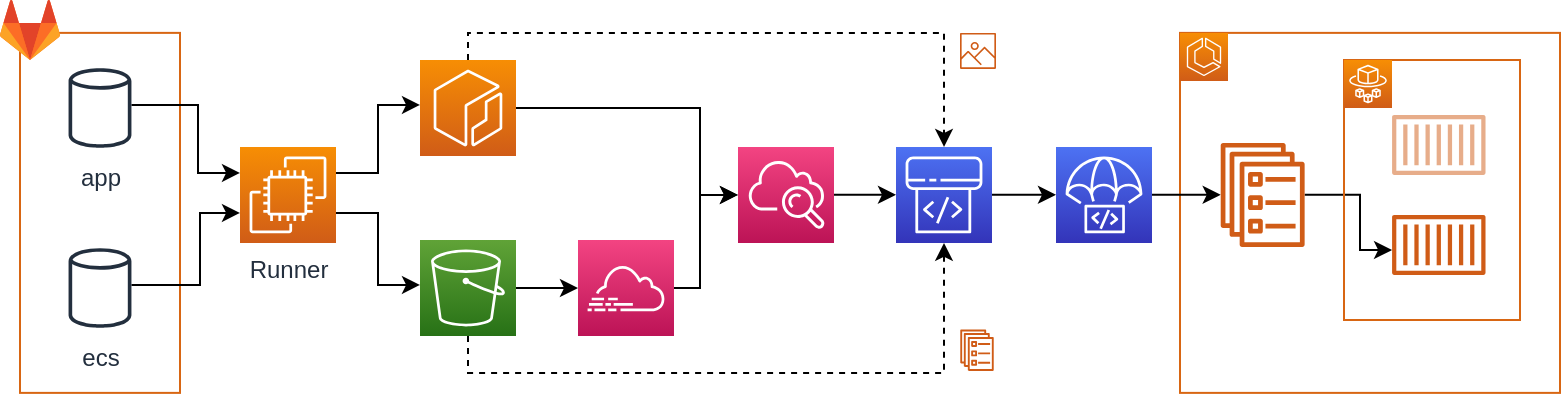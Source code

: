 <mxfile version="12.9.13" type="device"><diagram id="Iqn02m987E_1Y6RsaODK" name="CICD"><mxGraphModel dx="946" dy="680" grid="1" gridSize="10" guides="1" tooltips="1" connect="1" arrows="1" fold="1" page="1" pageScale="1" pageWidth="827" pageHeight="1169" math="0" shadow="0"><root><mxCell id="TXsu97STiCOG9BQ06nFb-0"/><mxCell id="TXsu97STiCOG9BQ06nFb-1" parent="TXsu97STiCOG9BQ06nFb-0"/><mxCell id="jmu_tiYD6_GEUumzkb44-0" value="" style="rounded=0;whiteSpace=wrap;html=1;strokeColor=#D86613;fillColor=none;" parent="TXsu97STiCOG9BQ06nFb-1" vertex="1"><mxGeometry x="610" y="116.44" width="190" height="180" as="geometry"/></mxCell><mxCell id="jmu_tiYD6_GEUumzkb44-1" value="" style="outlineConnect=0;fontColor=#232F3E;gradientColor=#F78E04;gradientDirection=north;fillColor=#D05C17;strokeColor=#ffffff;dashed=0;verticalLabelPosition=bottom;verticalAlign=top;align=center;html=1;fontSize=12;fontStyle=0;aspect=fixed;shape=mxgraph.aws4.resourceIcon;resIcon=mxgraph.aws4.ecs;" parent="TXsu97STiCOG9BQ06nFb-1" vertex="1"><mxGeometry x="610" y="116.44" width="24" height="24" as="geometry"/></mxCell><mxCell id="euKfv0HWNEc7ueXWT4n4-0" value="" style="rounded=0;whiteSpace=wrap;html=1;strokeColor=#D86613;fillColor=none;" parent="TXsu97STiCOG9BQ06nFb-1" vertex="1"><mxGeometry x="30" y="116.44" width="80" height="180" as="geometry"/></mxCell><mxCell id="CHHyB4FnQIO_N6Z5i6d3-9" style="edgeStyle=orthogonalEdgeStyle;rounded=0;orthogonalLoop=1;jettySize=auto;html=1;endArrow=none;endFill=0;startArrow=classic;startFill=1;" parent="TXsu97STiCOG9BQ06nFb-1" source="mHzoulwclUu3AxQmjZOi-0" target="OyFzKP3GuWBrdCjnjOIb-0" edge="1"><mxGeometry relative="1" as="geometry"><Array as="points"><mxPoint x="209" y="242.44"/><mxPoint x="209" y="206.44"/></Array></mxGeometry></mxCell><mxCell id="CHHyB4FnQIO_N6Z5i6d3-11" style="edgeStyle=orthogonalEdgeStyle;rounded=0;orthogonalLoop=1;jettySize=auto;html=1;startArrow=none;startFill=0;endArrow=classic;endFill=1;" parent="TXsu97STiCOG9BQ06nFb-1" source="mHzoulwclUu3AxQmjZOi-0" target="OyFzKP3GuWBrdCjnjOIb-21" edge="1"><mxGeometry relative="1" as="geometry"/></mxCell><mxCell id="euKfv0HWNEc7ueXWT4n4-5" style="edgeStyle=orthogonalEdgeStyle;rounded=0;orthogonalLoop=1;jettySize=auto;html=1;startArrow=none;startFill=0;endArrow=classic;endFill=1;dashed=1;" parent="TXsu97STiCOG9BQ06nFb-1" source="mHzoulwclUu3AxQmjZOi-0" target="CHHyB4FnQIO_N6Z5i6d3-1" edge="1"><mxGeometry relative="1" as="geometry"><Array as="points"><mxPoint x="254" y="286.44"/><mxPoint x="492" y="286.44"/></Array></mxGeometry></mxCell><mxCell id="mHzoulwclUu3AxQmjZOi-0" value="" style="outlineConnect=0;fontColor=#232F3E;gradientColor=#60A337;gradientDirection=north;fillColor=#277116;strokeColor=#ffffff;dashed=0;verticalLabelPosition=bottom;verticalAlign=top;align=center;html=1;fontSize=12;fontStyle=0;aspect=fixed;shape=mxgraph.aws4.resourceIcon;resIcon=mxgraph.aws4.s3;" parent="TXsu97STiCOG9BQ06nFb-1" vertex="1"><mxGeometry x="230" y="220" width="48" height="48" as="geometry"/></mxCell><mxCell id="CHHyB4FnQIO_N6Z5i6d3-8" style="edgeStyle=orthogonalEdgeStyle;rounded=0;orthogonalLoop=1;jettySize=auto;html=1;endArrow=none;endFill=0;startArrow=classic;startFill=1;" parent="TXsu97STiCOG9BQ06nFb-1" source="mHzoulwclUu3AxQmjZOi-1" target="OyFzKP3GuWBrdCjnjOIb-0" edge="1"><mxGeometry relative="1" as="geometry"><Array as="points"><mxPoint x="209" y="152.44"/><mxPoint x="209" y="186.44"/></Array></mxGeometry></mxCell><mxCell id="CHHyB4FnQIO_N6Z5i6d3-12" style="edgeStyle=orthogonalEdgeStyle;rounded=0;orthogonalLoop=1;jettySize=auto;html=1;startArrow=none;startFill=0;endArrow=classic;endFill=1;" parent="TXsu97STiCOG9BQ06nFb-1" source="mHzoulwclUu3AxQmjZOi-1" target="OyFzKP3GuWBrdCjnjOIb-20" edge="1"><mxGeometry relative="1" as="geometry"><Array as="points"><mxPoint x="370" y="154.44"/><mxPoint x="370" y="197.44"/></Array></mxGeometry></mxCell><mxCell id="euKfv0HWNEc7ueXWT4n4-4" style="edgeStyle=orthogonalEdgeStyle;rounded=0;orthogonalLoop=1;jettySize=auto;html=1;startArrow=none;startFill=0;endArrow=classic;endFill=1;dashed=1;" parent="TXsu97STiCOG9BQ06nFb-1" source="mHzoulwclUu3AxQmjZOi-1" target="CHHyB4FnQIO_N6Z5i6d3-1" edge="1"><mxGeometry relative="1" as="geometry"><Array as="points"><mxPoint x="254" y="116.44"/><mxPoint x="492" y="116.44"/></Array></mxGeometry></mxCell><mxCell id="mHzoulwclUu3AxQmjZOi-1" value="" style="outlineConnect=0;fontColor=#232F3E;gradientColor=#F78E04;gradientDirection=north;fillColor=#D05C17;strokeColor=#ffffff;dashed=0;verticalLabelPosition=bottom;verticalAlign=top;align=center;html=1;fontSize=12;fontStyle=0;aspect=fixed;shape=mxgraph.aws4.resourceIcon;resIcon=mxgraph.aws4.ecr;" parent="TXsu97STiCOG9BQ06nFb-1" vertex="1"><mxGeometry x="230" y="130" width="48" height="48" as="geometry"/></mxCell><mxCell id="OyFzKP3GuWBrdCjnjOIb-0" value="Runner" style="outlineConnect=0;fontColor=#232F3E;gradientColor=#F78E04;gradientDirection=north;fillColor=#D05C17;strokeColor=#ffffff;dashed=0;verticalLabelPosition=bottom;verticalAlign=top;align=center;html=1;fontSize=12;fontStyle=0;aspect=fixed;shape=mxgraph.aws4.resourceIcon;resIcon=mxgraph.aws4.ec2;" parent="TXsu97STiCOG9BQ06nFb-1" vertex="1"><mxGeometry x="140" y="173.44" width="48" height="48" as="geometry"/></mxCell><mxCell id="CHHyB4FnQIO_N6Z5i6d3-7" style="edgeStyle=orthogonalEdgeStyle;rounded=0;orthogonalLoop=1;jettySize=auto;html=1;endArrow=classic;endFill=1;" parent="TXsu97STiCOG9BQ06nFb-1" source="OyFzKP3GuWBrdCjnjOIb-18" target="OyFzKP3GuWBrdCjnjOIb-0" edge="1"><mxGeometry relative="1" as="geometry"><Array as="points"><mxPoint x="120" y="242.44"/><mxPoint x="120" y="206.44"/></Array></mxGeometry></mxCell><mxCell id="OyFzKP3GuWBrdCjnjOIb-18" value="ecs" style="outlineConnect=0;fontColor=#232F3E;gradientColor=none;fillColor=#232F3E;strokeColor=none;dashed=0;verticalLabelPosition=bottom;verticalAlign=top;align=center;html=1;fontSize=12;fontStyle=0;aspect=fixed;pointerEvents=1;shape=mxgraph.aws4.generic_database;" parent="TXsu97STiCOG9BQ06nFb-1" vertex="1"><mxGeometry x="54.28" y="223.22" width="31.44" height="41.56" as="geometry"/></mxCell><mxCell id="CHHyB4FnQIO_N6Z5i6d3-6" style="edgeStyle=orthogonalEdgeStyle;rounded=0;orthogonalLoop=1;jettySize=auto;html=1;endArrow=classic;endFill=1;" parent="TXsu97STiCOG9BQ06nFb-1" source="OyFzKP3GuWBrdCjnjOIb-19" target="OyFzKP3GuWBrdCjnjOIb-0" edge="1"><mxGeometry relative="1" as="geometry"><Array as="points"><mxPoint x="119" y="152.44"/><mxPoint x="119" y="186.44"/></Array></mxGeometry></mxCell><mxCell id="OyFzKP3GuWBrdCjnjOIb-19" value="app" style="outlineConnect=0;fontColor=#232F3E;gradientColor=none;fillColor=#232F3E;strokeColor=none;dashed=0;verticalLabelPosition=bottom;verticalAlign=top;align=center;html=1;fontSize=12;fontStyle=0;aspect=fixed;pointerEvents=1;shape=mxgraph.aws4.generic_database;" parent="TXsu97STiCOG9BQ06nFb-1" vertex="1"><mxGeometry x="54.28" y="133.22" width="31.44" height="41.56" as="geometry"/></mxCell><mxCell id="CHHyB4FnQIO_N6Z5i6d3-14" style="edgeStyle=orthogonalEdgeStyle;rounded=0;orthogonalLoop=1;jettySize=auto;html=1;startArrow=none;startFill=0;endArrow=classic;endFill=1;" parent="TXsu97STiCOG9BQ06nFb-1" source="OyFzKP3GuWBrdCjnjOIb-20" target="CHHyB4FnQIO_N6Z5i6d3-1" edge="1"><mxGeometry relative="1" as="geometry"/></mxCell><mxCell id="OyFzKP3GuWBrdCjnjOIb-20" value="" style="outlineConnect=0;fontColor=#232F3E;gradientColor=#F34482;gradientDirection=north;fillColor=#BC1356;strokeColor=#ffffff;dashed=0;verticalLabelPosition=bottom;verticalAlign=top;align=center;html=1;fontSize=12;fontStyle=0;aspect=fixed;shape=mxgraph.aws4.resourceIcon;resIcon=mxgraph.aws4.cloudwatch;" parent="TXsu97STiCOG9BQ06nFb-1" vertex="1"><mxGeometry x="389" y="173.44" width="48" height="48" as="geometry"/></mxCell><mxCell id="CHHyB4FnQIO_N6Z5i6d3-13" style="edgeStyle=orthogonalEdgeStyle;rounded=0;orthogonalLoop=1;jettySize=auto;html=1;startArrow=none;startFill=0;endArrow=classic;endFill=1;" parent="TXsu97STiCOG9BQ06nFb-1" source="OyFzKP3GuWBrdCjnjOIb-21" target="OyFzKP3GuWBrdCjnjOIb-20" edge="1"><mxGeometry relative="1" as="geometry"><Array as="points"><mxPoint x="370" y="244.44"/><mxPoint x="370" y="197.44"/></Array></mxGeometry></mxCell><mxCell id="OyFzKP3GuWBrdCjnjOIb-21" value="" style="outlineConnect=0;fontColor=#232F3E;gradientColor=#F34482;gradientDirection=north;fillColor=#BC1356;strokeColor=#ffffff;dashed=0;verticalLabelPosition=bottom;verticalAlign=top;align=center;html=1;fontSize=12;fontStyle=0;aspect=fixed;shape=mxgraph.aws4.resourceIcon;resIcon=mxgraph.aws4.cloudtrail;" parent="TXsu97STiCOG9BQ06nFb-1" vertex="1"><mxGeometry x="309" y="220.0" width="48" height="48" as="geometry"/></mxCell><mxCell id="CHHyB4FnQIO_N6Z5i6d3-15" style="edgeStyle=orthogonalEdgeStyle;rounded=0;orthogonalLoop=1;jettySize=auto;html=1;startArrow=none;startFill=0;endArrow=classic;endFill=1;" parent="TXsu97STiCOG9BQ06nFb-1" source="CHHyB4FnQIO_N6Z5i6d3-1" target="CHHyB4FnQIO_N6Z5i6d3-2" edge="1"><mxGeometry relative="1" as="geometry"/></mxCell><mxCell id="CHHyB4FnQIO_N6Z5i6d3-1" value="" style="outlineConnect=0;fontColor=#232F3E;gradientColor=#4D72F3;gradientDirection=north;fillColor=#3334B9;strokeColor=#ffffff;dashed=0;verticalLabelPosition=bottom;verticalAlign=top;align=center;html=1;fontSize=12;fontStyle=0;aspect=fixed;shape=mxgraph.aws4.resourceIcon;resIcon=mxgraph.aws4.codepipeline;" parent="TXsu97STiCOG9BQ06nFb-1" vertex="1"><mxGeometry x="468" y="173.44" width="48" height="48" as="geometry"/></mxCell><mxCell id="CHHyB4FnQIO_N6Z5i6d3-16" style="edgeStyle=orthogonalEdgeStyle;rounded=0;orthogonalLoop=1;jettySize=auto;html=1;startArrow=none;startFill=0;endArrow=classic;endFill=1;" parent="TXsu97STiCOG9BQ06nFb-1" source="CHHyB4FnQIO_N6Z5i6d3-2" target="CHHyB4FnQIO_N6Z5i6d3-3" edge="1"><mxGeometry relative="1" as="geometry"/></mxCell><mxCell id="CHHyB4FnQIO_N6Z5i6d3-2" value="" style="outlineConnect=0;fontColor=#232F3E;gradientColor=#4D72F3;gradientDirection=north;fillColor=#3334B9;strokeColor=#ffffff;dashed=0;verticalLabelPosition=bottom;verticalAlign=top;align=center;html=1;fontSize=12;fontStyle=0;aspect=fixed;shape=mxgraph.aws4.resourceIcon;resIcon=mxgraph.aws4.codedeploy;" parent="TXsu97STiCOG9BQ06nFb-1" vertex="1"><mxGeometry x="548" y="173.44" width="48" height="48" as="geometry"/></mxCell><mxCell id="_MlhjIp3WgpPEU2tAH4I-1" style="edgeStyle=orthogonalEdgeStyle;rounded=0;orthogonalLoop=1;jettySize=auto;html=1;" parent="TXsu97STiCOG9BQ06nFb-1" source="CHHyB4FnQIO_N6Z5i6d3-3" target="_MlhjIp3WgpPEU2tAH4I-0" edge="1"><mxGeometry relative="1" as="geometry"><Array as="points"><mxPoint x="700" y="197"/><mxPoint x="700" y="225"/></Array></mxGeometry></mxCell><mxCell id="CHHyB4FnQIO_N6Z5i6d3-3" value="" style="outlineConnect=0;fontColor=#232F3E;gradientColor=none;fillColor=#D05C17;strokeColor=none;dashed=0;verticalLabelPosition=bottom;verticalAlign=top;align=center;html=1;fontSize=12;fontStyle=0;aspect=fixed;pointerEvents=1;shape=mxgraph.aws4.ecs_service;" parent="TXsu97STiCOG9BQ06nFb-1" vertex="1"><mxGeometry x="630" y="171.44" width="42.67" height="52" as="geometry"/></mxCell><mxCell id="euKfv0HWNEc7ueXWT4n4-3" value="" style="shape=image;verticalLabelPosition=bottom;verticalAlign=top;imageAspect=0;image=data:image/svg+xml,PD94bWwgdmVyc2lvbj0iMS4wIj8+CjxzdmcgeG1sbnM9Imh0dHA6Ly93d3cu%0AdzMub3JnLzIwMDAvc3ZnIiB3aWR0aD0iNDkyLjUwOTQzIiBoZWlnaHQ9IjQ1%0AMy42Nzk2NiIgdmlld0JveD0iMCAwIDQ5Mi41MDk0MyA0NTMuNjc5NjYiPgog%0AIDxnIGZpbGw9Im5vbmUiIGZpbGwtcnVsZT0iZXZlbm9kZCI+CiAgICA8cGF0%0AaCBkPSJNNDkxLjU4ODkxIDI1OS4zOTgzM2wtMjcuNTU4NjctODQuODE0NjdM%0ANDA5LjQxMjkxIDYuNDg2MzNjLTIuODA5MzQtOC42NDgtMTUuMDQ1MzMtOC42%0ANDgtMTcuODU2IDBsLTU0LjYxODY3IDE2OC4wOTczM0gxNTUuNTcxNThsLTU0%0ALjYyLTE2OC4wOTczM2MtMi44MDkzMy04LjY0OC0xNS4wNDUzMy04LjY0OC0x%0ANy44NTYgMEwyOC40NzgyNSAxNzQuNTgzNjYuOTIwOTIgMjU5LjM5ODMzYy0y%0ALjUxNDY2OSA3LjczNi4yNCAxNi4yMTA2NiA2LjgyIDIwLjk5MmwyMzguNTEz%0AMzMgMTczLjI4OTMzIDIzOC41MTQ2Ni0xNzMuMjg5MzNjNi41OC00Ljc4MTM0%0AIDkuMzMzMzMtMTMuMjU2IDYuODItMjAuOTkyIiBmaWxsPSIjZmM2ZDI2Ii8+%0ACiAgICA8cGF0aCBkPSJNMjQ2LjI1NDc4IDQ1My42Nzk2Nmw5MC42ODQtMjc5%0ALjA5NmgtMTgxLjM2OHoiIGZpbGw9IiNlMjQzMjkiLz4KICAgIDxwYXRoIGQ9%0AIk0yNDYuMjU0NzggNDUzLjY3OTEybC05MC42ODQtMjc5LjA5NDY2aC0xMjcu%0AMDkyeiIgZmlsbD0iI2ZjNmQyNiIvPgogICAgPHBhdGggZD0iTTI4LjQ3ODc4%0AIDE3NC41ODQwNkwuOTIwMTIgMjU5LjM5ODczYy0yLjUxMzMzNiA3LjczNi4y%0ANCAxNi4yMTA2NiA2LjgyMTMzIDIwLjk5MDY2bDIzOC41MTMzMyAxNzMuMjg5%0AMzN6IiBmaWxsPSIjZmNhMzI2Ii8+CiAgICA8cGF0aCBkPSJNMjguNDc4Nzgg%0AMTc0LjU4NDMzaDEyNy4wOTJMMTAwLjk1MjEyIDYuNDg3Yy0yLjgxMDY3LTgu%0ANjQ5MzMtMTUuMDQ2NjctOC42NDkzMy0xNy44NTYgMHoiIGZpbGw9IiNlMjQz%0AMjkiLz4KICAgIDxwYXRoIGQ9Ik0yNDYuMjU0NzggNDUzLjY3OTEybDkwLjY4%0ANC0yNzkuMDk0NjZoMTI3LjA5MTk5eiIgZmlsbD0iI2ZjNmQyNiIvPgogICAg%0APHBhdGggZD0iTTQ2NC4wMzA2NCAxNzQuNTg0MDZsMjcuNTU4NjcgODQuODE0%0ANjdjMi41MTMzMyA3LjczNi0uMjQgMTYuMjEwNjYtNi44MjEzNCAyMC45OTA2%0ANkwyNDYuMjU0NjUgNDUzLjY3ODcyeiIgZmlsbD0iI2ZjYTMyNiIvPgogICAg%0APHBhdGggZD0iTTQ2NC4wMzA2NCAxNzQuNTg0MzNoLTEyNy4wOTJMMzkxLjU1%0ANzMxIDYuNDg3YzIuODEwNjYtOC42NDkzMyAxNS4wNDY2Ni04LjY0OTMzIDE3%0ALjg1NiAweiIgZmlsbD0iI2UyNDMyOSIvPgogIDwvZz4KPC9zdmc+Cg==;strokeColor=#D86613;fillColor=none;" parent="TXsu97STiCOG9BQ06nFb-1" vertex="1"><mxGeometry x="20" y="100" width="30" height="30" as="geometry"/></mxCell><mxCell id="euKfv0HWNEc7ueXWT4n4-6" value="" style="outlineConnect=0;fontColor=#232F3E;gradientColor=none;fillColor=#D05C17;strokeColor=none;dashed=0;verticalLabelPosition=bottom;verticalAlign=top;align=center;html=1;fontSize=12;fontStyle=0;aspect=fixed;pointerEvents=1;shape=mxgraph.aws4.container_registry_image;" parent="TXsu97STiCOG9BQ06nFb-1" vertex="1"><mxGeometry x="500" y="116.44" width="18" height="18" as="geometry"/></mxCell><mxCell id="EoNvsJ9DB7w6ikuhf98V-2" value="" style="rounded=0;whiteSpace=wrap;html=1;strokeColor=#D86613;fillColor=none;" parent="TXsu97STiCOG9BQ06nFb-1" vertex="1"><mxGeometry x="692" y="130" width="88" height="130" as="geometry"/></mxCell><mxCell id="EoNvsJ9DB7w6ikuhf98V-1" value="" style="outlineConnect=0;fontColor=#232F3E;gradientColor=#F78E04;gradientDirection=north;fillColor=#D05C17;strokeColor=#ffffff;dashed=0;verticalLabelPosition=bottom;verticalAlign=top;align=center;html=1;fontSize=12;fontStyle=0;aspect=fixed;shape=mxgraph.aws4.resourceIcon;resIcon=mxgraph.aws4.fargate;" parent="TXsu97STiCOG9BQ06nFb-1" vertex="1"><mxGeometry x="692" y="130" width="24" height="24" as="geometry"/></mxCell><mxCell id="EoNvsJ9DB7w6ikuhf98V-3" style="edgeStyle=orthogonalEdgeStyle;rounded=0;orthogonalLoop=1;jettySize=auto;html=1;exitX=0.5;exitY=1;exitDx=0;exitDy=0;" parent="TXsu97STiCOG9BQ06nFb-1" source="EoNvsJ9DB7w6ikuhf98V-2" target="EoNvsJ9DB7w6ikuhf98V-2" edge="1"><mxGeometry relative="1" as="geometry"/></mxCell><mxCell id="EoNvsJ9DB7w6ikuhf98V-4" value="" style="outlineConnect=0;fontColor=#232F3E;gradientColor=none;fillColor=#D05C17;strokeColor=none;dashed=0;verticalLabelPosition=bottom;verticalAlign=top;align=center;html=1;fontSize=12;fontStyle=0;aspect=fixed;pointerEvents=1;shape=mxgraph.aws4.container_1;opacity=50;" parent="TXsu97STiCOG9BQ06nFb-1" vertex="1"><mxGeometry x="716" y="157.44" width="46.8" height="30" as="geometry"/></mxCell><mxCell id="_MlhjIp3WgpPEU2tAH4I-0" value="" style="outlineConnect=0;fontColor=#232F3E;gradientColor=none;fillColor=#D05C17;strokeColor=none;dashed=0;verticalLabelPosition=bottom;verticalAlign=top;align=center;html=1;fontSize=12;fontStyle=0;aspect=fixed;pointerEvents=1;shape=mxgraph.aws4.container_1;" parent="TXsu97STiCOG9BQ06nFb-1" vertex="1"><mxGeometry x="716" y="207.44" width="46.8" height="30" as="geometry"/></mxCell><mxCell id="_MlhjIp3WgpPEU2tAH4I-2" style="edgeStyle=orthogonalEdgeStyle;rounded=0;orthogonalLoop=1;jettySize=auto;html=1;exitX=0.5;exitY=1;exitDx=0;exitDy=0;endArrow=openThin;endFill=0;" parent="TXsu97STiCOG9BQ06nFb-1" source="EoNvsJ9DB7w6ikuhf98V-2" target="EoNvsJ9DB7w6ikuhf98V-2" edge="1"><mxGeometry relative="1" as="geometry"/></mxCell><mxCell id="qqD1IB-5l7s3scoYsLv_-3" value="" style="outlineConnect=0;fontColor=#232F3E;gradientColor=none;fillColor=#D05C17;strokeColor=none;dashed=0;verticalLabelPosition=bottom;verticalAlign=top;align=center;html=1;fontSize=12;fontStyle=0;aspect=fixed;pointerEvents=1;shape=mxgraph.aws4.ecs_service;" vertex="1" parent="TXsu97STiCOG9BQ06nFb-1"><mxGeometry x="500" y="264.78" width="17" height="20.72" as="geometry"/></mxCell></root></mxGraphModel></diagram></mxfile>